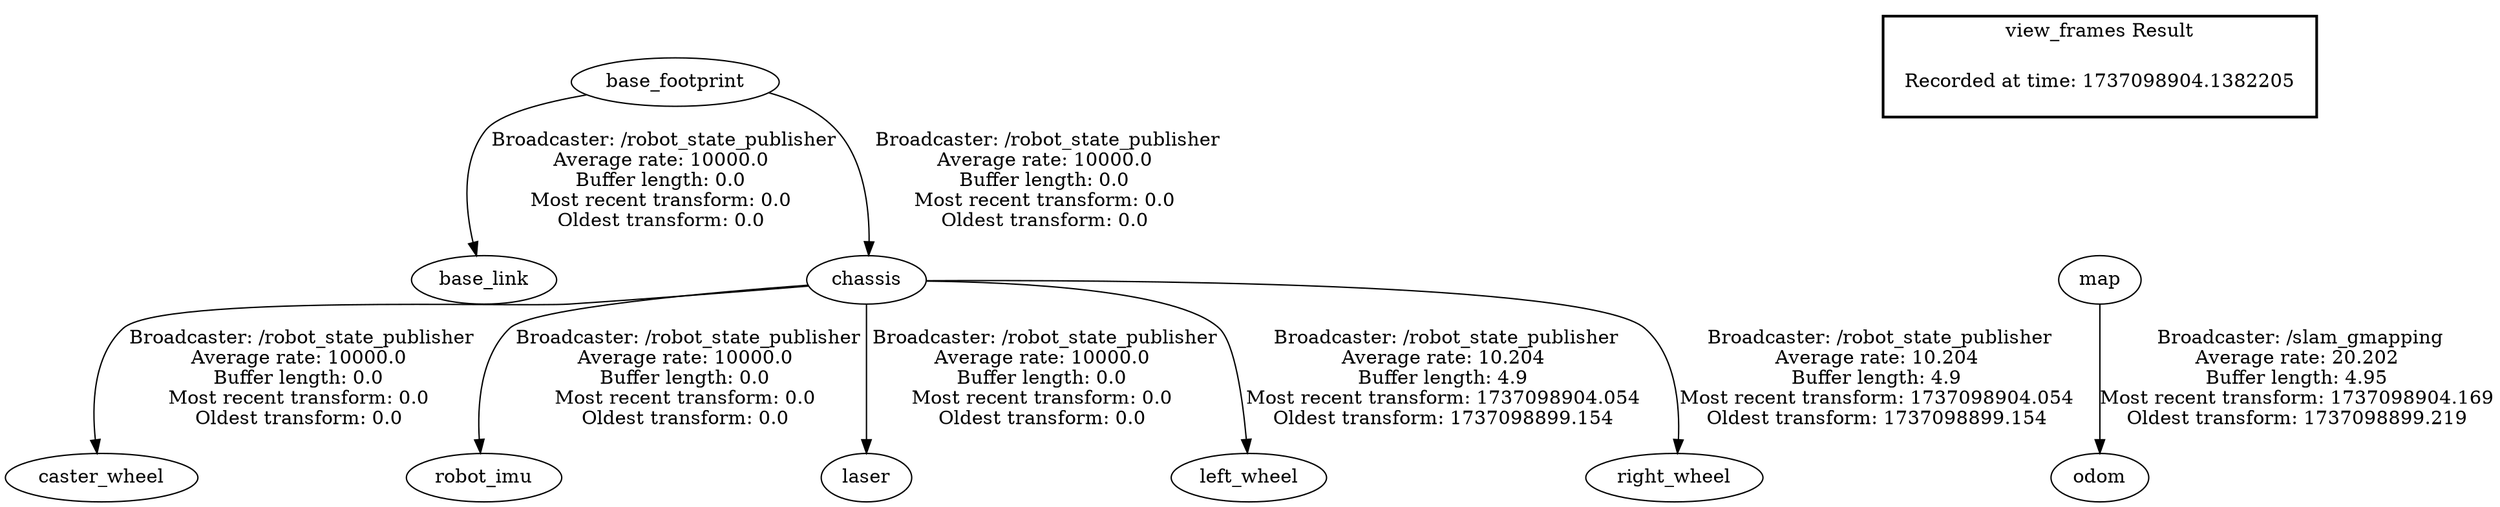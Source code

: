 digraph G {
"base_footprint" -> "base_link"[label=" Broadcaster: /robot_state_publisher\nAverage rate: 10000.0\nBuffer length: 0.0\nMost recent transform: 0.0\nOldest transform: 0.0\n"];
"chassis" -> "caster_wheel"[label=" Broadcaster: /robot_state_publisher\nAverage rate: 10000.0\nBuffer length: 0.0\nMost recent transform: 0.0\nOldest transform: 0.0\n"];
"base_footprint" -> "chassis"[label=" Broadcaster: /robot_state_publisher\nAverage rate: 10000.0\nBuffer length: 0.0\nMost recent transform: 0.0\nOldest transform: 0.0\n"];
"chassis" -> "robot_imu"[label=" Broadcaster: /robot_state_publisher\nAverage rate: 10000.0\nBuffer length: 0.0\nMost recent transform: 0.0\nOldest transform: 0.0\n"];
"chassis" -> "laser"[label=" Broadcaster: /robot_state_publisher\nAverage rate: 10000.0\nBuffer length: 0.0\nMost recent transform: 0.0\nOldest transform: 0.0\n"];
"chassis" -> "left_wheel"[label=" Broadcaster: /robot_state_publisher\nAverage rate: 10.204\nBuffer length: 4.9\nMost recent transform: 1737098904.054\nOldest transform: 1737098899.154\n"];
"chassis" -> "right_wheel"[label=" Broadcaster: /robot_state_publisher\nAverage rate: 10.204\nBuffer length: 4.9\nMost recent transform: 1737098904.054\nOldest transform: 1737098899.154\n"];
"map" -> "odom"[label=" Broadcaster: /slam_gmapping\nAverage rate: 20.202\nBuffer length: 4.95\nMost recent transform: 1737098904.169\nOldest transform: 1737098899.219\n"];
edge [style=invis];
 subgraph cluster_legend { style=bold; color=black; label ="view_frames Result";
"Recorded at time: 1737098904.1382205"[ shape=plaintext ] ;
}->"map";
}